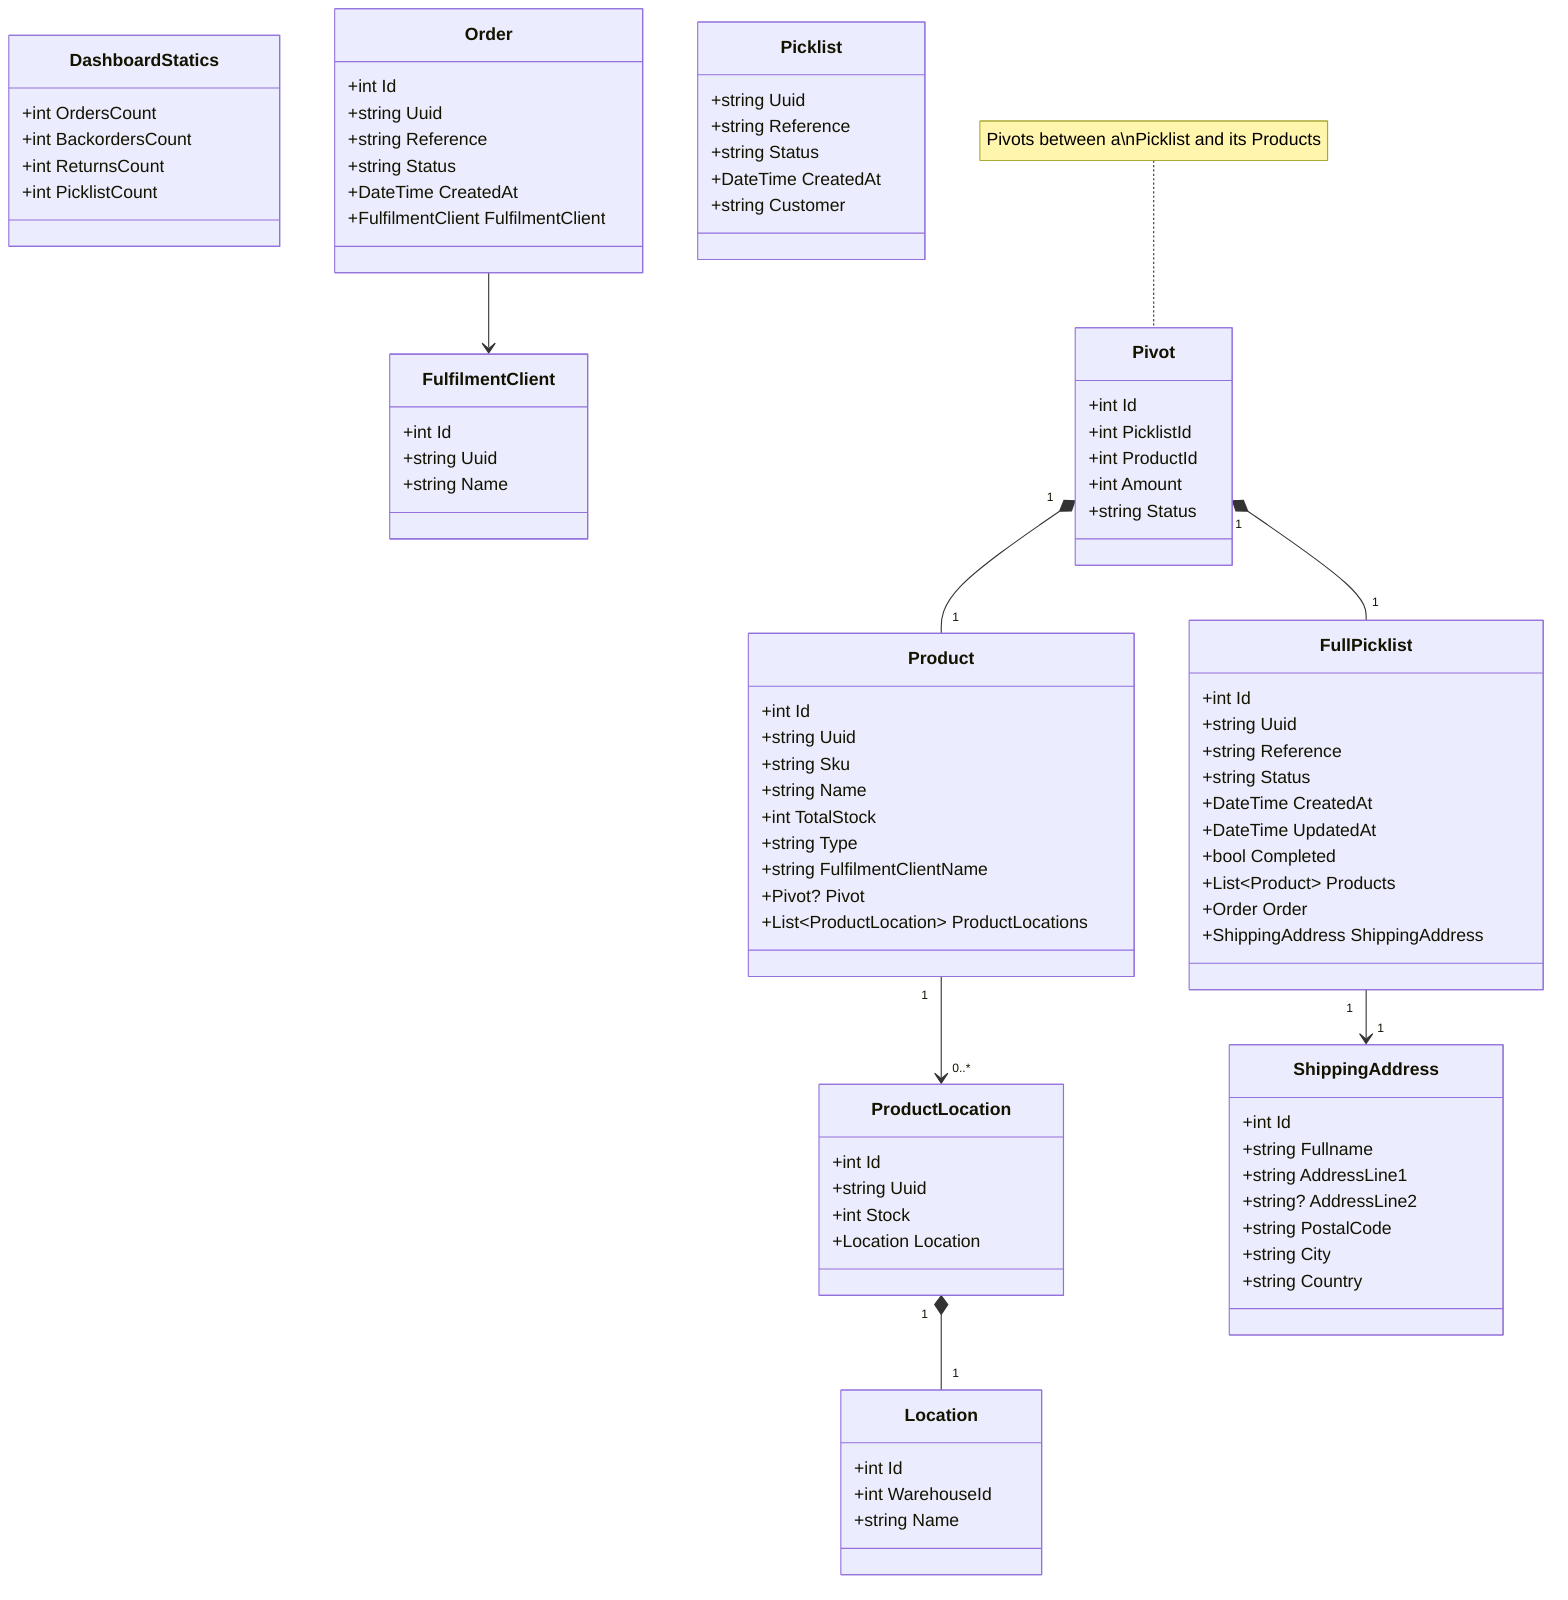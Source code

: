 classDiagram
    class DashboardStatics {
        +int OrdersCount
        +int BackordersCount
        +int ReturnsCount
        +int PicklistCount
    }
    
    class FulfilmentClient {
        +int Id
        +string Uuid
        +string Name
    }
    
    class FullPicklist {
        +int Id
        +string Uuid
        +string Reference
        +string Status
        +DateTime CreatedAt
        +DateTime UpdatedAt
        +bool Completed
        +List~Product~ Products
        +Order Order
        +ShippingAddress ShippingAddress
    }
    
    class Location {
        +int Id
        +int WarehouseId
        +string Name
    }
    
    class Order {
        +int Id
        +string Uuid
        +string Reference
        +string Status
        +DateTime CreatedAt
        +FulfilmentClient FulfilmentClient
    }
    
    Order --> FulfilmentClient
    
    class Picklist {
        +string Uuid
        +string Reference
        +string Status
        +DateTime CreatedAt
        +string Customer
    }
    
    note for Pivot "Pivots between a\nPicklist and its Products"
    
    class Pivot {
        +int Id
        +int PicklistId
        +int ProductId
        +int Amount
        +string Status
    }
    
    class Product {
        +int Id
        +string Uuid
        +string Sku
        +string Name
        +int TotalStock
        +string Type
        +string FulfilmentClientName
        +Pivot? Pivot
        +List~ProductLocation~ ProductLocations
    }
    
    Pivot "1" *-- "1" Product
    Pivot "1" *-- "1" FullPicklist
    
    class ProductLocation {
        +int Id
        +string Uuid
        +int Stock
        +Location Location
    }
    
    ProductLocation "1" *-- "1" Location
    
    Product "1" --> "0..*" ProductLocation
    
    class ShippingAddress {
        +int Id
        +string Fullname
        +string AddressLine1
        +string? AddressLine2
        +string PostalCode
        +string City
        +string Country
    }
    
    FullPicklist "1" --> "1" ShippingAddress